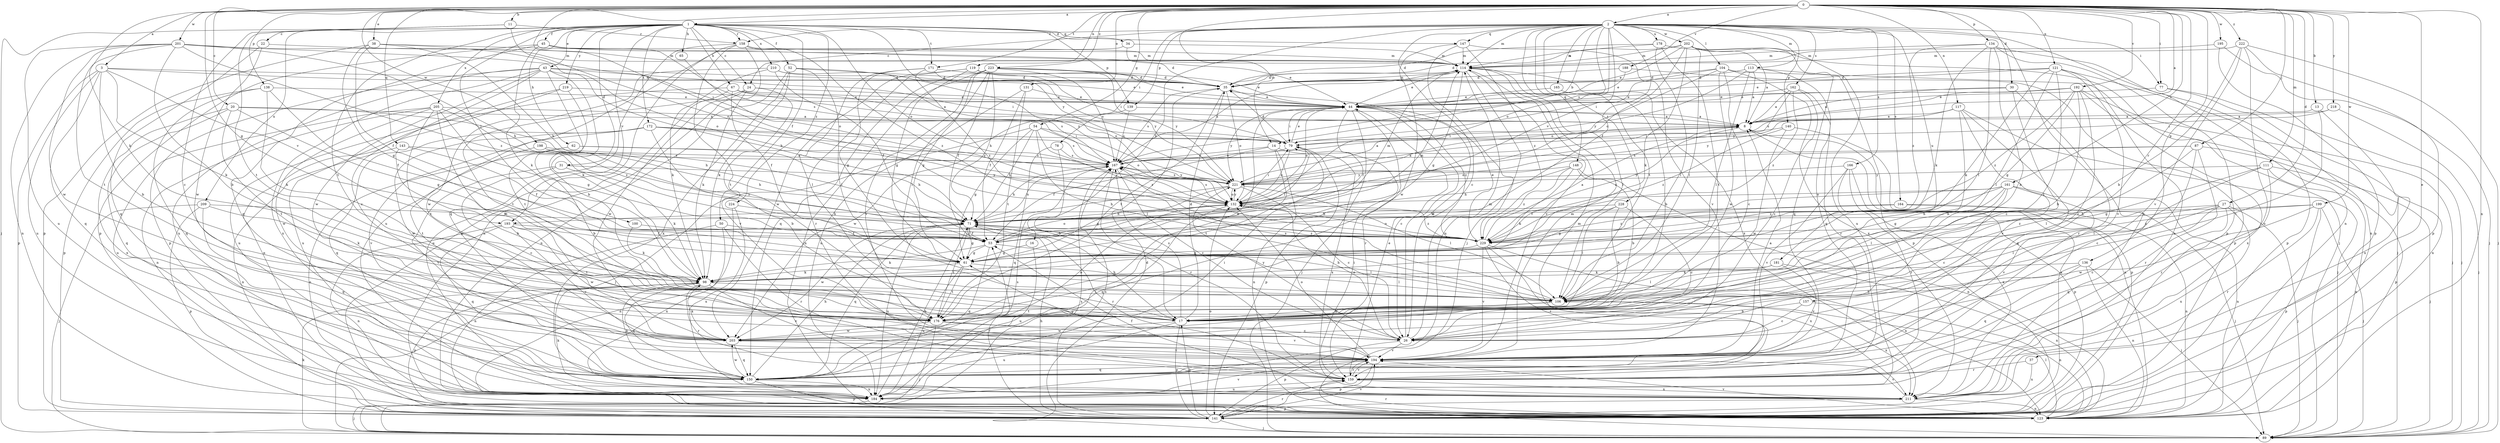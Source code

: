 strict digraph  {
0;
1;
2;
3;
8;
11;
13;
14;
16;
17;
20;
22;
24;
26;
27;
30;
31;
34;
35;
37;
38;
43;
44;
45;
50;
52;
53;
54;
61;
62;
65;
67;
71;
77;
78;
79;
87;
89;
98;
100;
104;
106;
111;
113;
114;
117;
119;
121;
123;
131;
132;
134;
136;
138;
139;
140;
141;
143;
147;
148;
150;
157;
158;
159;
161;
162;
164;
165;
166;
167;
171;
172;
176;
178;
181;
184;
188;
192;
193;
194;
195;
198;
199;
201;
202;
203;
205;
209;
210;
211;
218;
219;
221;
222;
223;
224;
228;
229;
0 -> 1  [label=a];
0 -> 2  [label=a];
0 -> 3  [label=a];
0 -> 8  [label=a];
0 -> 11  [label=b];
0 -> 13  [label=b];
0 -> 14  [label=b];
0 -> 20  [label=c];
0 -> 27  [label=d];
0 -> 30  [label=d];
0 -> 37  [label=e];
0 -> 38  [label=e];
0 -> 54  [label=g];
0 -> 61  [label=g];
0 -> 77  [label=i];
0 -> 87  [label=j];
0 -> 98  [label=k];
0 -> 111  [label=m];
0 -> 117  [label=n];
0 -> 119  [label=n];
0 -> 121  [label=n];
0 -> 123  [label=n];
0 -> 131  [label=o];
0 -> 132  [label=o];
0 -> 134  [label=p];
0 -> 136  [label=p];
0 -> 138  [label=p];
0 -> 143  [label=q];
0 -> 157  [label=r];
0 -> 161  [label=s];
0 -> 171  [label=t];
0 -> 188  [label=v];
0 -> 192  [label=v];
0 -> 195  [label=w];
0 -> 198  [label=w];
0 -> 199  [label=w];
0 -> 201  [label=w];
0 -> 218  [label=y];
0 -> 222  [label=z];
0 -> 223  [label=z];
1 -> 22  [label=c];
1 -> 24  [label=c];
1 -> 31  [label=d];
1 -> 34  [label=d];
1 -> 43  [label=e];
1 -> 45  [label=f];
1 -> 50  [label=f];
1 -> 52  [label=f];
1 -> 62  [label=h];
1 -> 65  [label=h];
1 -> 67  [label=h];
1 -> 89  [label=j];
1 -> 100  [label=l];
1 -> 132  [label=o];
1 -> 139  [label=p];
1 -> 147  [label=q];
1 -> 158  [label=r];
1 -> 171  [label=t];
1 -> 172  [label=t];
1 -> 176  [label=t];
1 -> 193  [label=v];
1 -> 205  [label=x];
1 -> 209  [label=x];
1 -> 210  [label=x];
1 -> 219  [label=y];
1 -> 221  [label=y];
1 -> 224  [label=z];
2 -> 14  [label=b];
2 -> 16  [label=b];
2 -> 24  [label=c];
2 -> 26  [label=c];
2 -> 53  [label=f];
2 -> 77  [label=i];
2 -> 78  [label=i];
2 -> 104  [label=l];
2 -> 113  [label=m];
2 -> 114  [label=m];
2 -> 123  [label=n];
2 -> 132  [label=o];
2 -> 139  [label=p];
2 -> 140  [label=p];
2 -> 147  [label=q];
2 -> 148  [label=q];
2 -> 158  [label=r];
2 -> 162  [label=s];
2 -> 164  [label=s];
2 -> 165  [label=s];
2 -> 166  [label=s];
2 -> 167  [label=s];
2 -> 176  [label=t];
2 -> 178  [label=u];
2 -> 181  [label=u];
2 -> 193  [label=v];
2 -> 202  [label=w];
2 -> 211  [label=x];
2 -> 228  [label=z];
3 -> 17  [label=b];
3 -> 35  [label=d];
3 -> 44  [label=e];
3 -> 98  [label=k];
3 -> 141  [label=p];
3 -> 150  [label=q];
3 -> 184  [label=u];
3 -> 193  [label=v];
8 -> 79  [label=i];
8 -> 123  [label=n];
8 -> 229  [label=z];
11 -> 26  [label=c];
11 -> 132  [label=o];
11 -> 158  [label=r];
11 -> 176  [label=t];
13 -> 8  [label=a];
13 -> 176  [label=t];
13 -> 211  [label=x];
14 -> 53  [label=f];
14 -> 123  [label=n];
14 -> 167  [label=s];
14 -> 176  [label=t];
14 -> 211  [label=x];
16 -> 61  [label=g];
16 -> 184  [label=u];
17 -> 35  [label=d];
17 -> 71  [label=h];
17 -> 141  [label=p];
17 -> 167  [label=s];
17 -> 184  [label=u];
17 -> 203  [label=w];
20 -> 8  [label=a];
20 -> 61  [label=g];
20 -> 71  [label=h];
20 -> 150  [label=q];
20 -> 176  [label=t];
20 -> 211  [label=x];
22 -> 114  [label=m];
22 -> 150  [label=q];
22 -> 203  [label=w];
24 -> 44  [label=e];
24 -> 98  [label=k];
24 -> 184  [label=u];
24 -> 194  [label=v];
24 -> 203  [label=w];
26 -> 35  [label=d];
26 -> 114  [label=m];
26 -> 132  [label=o];
26 -> 141  [label=p];
26 -> 194  [label=v];
26 -> 221  [label=y];
27 -> 26  [label=c];
27 -> 71  [label=h];
27 -> 89  [label=j];
27 -> 106  [label=l];
27 -> 150  [label=q];
27 -> 211  [label=x];
27 -> 229  [label=z];
30 -> 8  [label=a];
30 -> 26  [label=c];
30 -> 44  [label=e];
30 -> 159  [label=r];
31 -> 26  [label=c];
31 -> 98  [label=k];
31 -> 194  [label=v];
31 -> 221  [label=y];
34 -> 44  [label=e];
34 -> 114  [label=m];
34 -> 184  [label=u];
35 -> 44  [label=e];
35 -> 114  [label=m];
35 -> 132  [label=o];
35 -> 167  [label=s];
35 -> 176  [label=t];
37 -> 159  [label=r];
37 -> 211  [label=x];
38 -> 53  [label=f];
38 -> 61  [label=g];
38 -> 71  [label=h];
38 -> 114  [label=m];
38 -> 132  [label=o];
38 -> 141  [label=p];
43 -> 17  [label=b];
43 -> 26  [label=c];
43 -> 35  [label=d];
43 -> 71  [label=h];
43 -> 79  [label=i];
43 -> 98  [label=k];
43 -> 141  [label=p];
43 -> 184  [label=u];
43 -> 203  [label=w];
43 -> 211  [label=x];
44 -> 8  [label=a];
44 -> 26  [label=c];
44 -> 53  [label=f];
44 -> 79  [label=i];
44 -> 89  [label=j];
44 -> 132  [label=o];
44 -> 159  [label=r];
44 -> 221  [label=y];
44 -> 229  [label=z];
45 -> 35  [label=d];
45 -> 98  [label=k];
45 -> 114  [label=m];
45 -> 141  [label=p];
45 -> 150  [label=q];
45 -> 167  [label=s];
50 -> 123  [label=n];
50 -> 159  [label=r];
50 -> 211  [label=x];
50 -> 229  [label=z];
52 -> 35  [label=d];
52 -> 98  [label=k];
52 -> 106  [label=l];
52 -> 123  [label=n];
52 -> 132  [label=o];
52 -> 211  [label=x];
53 -> 61  [label=g];
53 -> 79  [label=i];
53 -> 98  [label=k];
53 -> 106  [label=l];
53 -> 114  [label=m];
53 -> 132  [label=o];
53 -> 150  [label=q];
54 -> 61  [label=g];
54 -> 71  [label=h];
54 -> 79  [label=i];
54 -> 89  [label=j];
54 -> 106  [label=l];
54 -> 132  [label=o];
54 -> 229  [label=z];
61 -> 98  [label=k];
61 -> 106  [label=l];
61 -> 176  [label=t];
61 -> 184  [label=u];
62 -> 17  [label=b];
62 -> 71  [label=h];
62 -> 123  [label=n];
62 -> 167  [label=s];
65 -> 132  [label=o];
67 -> 8  [label=a];
67 -> 44  [label=e];
67 -> 53  [label=f];
67 -> 167  [label=s];
67 -> 176  [label=t];
67 -> 184  [label=u];
71 -> 53  [label=f];
71 -> 61  [label=g];
71 -> 114  [label=m];
71 -> 150  [label=q];
71 -> 159  [label=r];
71 -> 167  [label=s];
71 -> 176  [label=t];
71 -> 184  [label=u];
71 -> 203  [label=w];
71 -> 229  [label=z];
77 -> 44  [label=e];
77 -> 89  [label=j];
77 -> 123  [label=n];
78 -> 17  [label=b];
78 -> 150  [label=q];
78 -> 167  [label=s];
79 -> 35  [label=d];
79 -> 44  [label=e];
79 -> 132  [label=o];
79 -> 141  [label=p];
79 -> 167  [label=s];
87 -> 26  [label=c];
87 -> 106  [label=l];
87 -> 132  [label=o];
87 -> 141  [label=p];
87 -> 159  [label=r];
87 -> 167  [label=s];
89 -> 35  [label=d];
89 -> 98  [label=k];
89 -> 167  [label=s];
98 -> 106  [label=l];
98 -> 141  [label=p];
98 -> 150  [label=q];
98 -> 159  [label=r];
98 -> 194  [label=v];
100 -> 53  [label=f];
100 -> 98  [label=k];
104 -> 26  [label=c];
104 -> 35  [label=d];
104 -> 79  [label=i];
104 -> 89  [label=j];
104 -> 132  [label=o];
104 -> 203  [label=w];
104 -> 211  [label=x];
106 -> 17  [label=b];
106 -> 71  [label=h];
106 -> 167  [label=s];
106 -> 176  [label=t];
106 -> 211  [label=x];
111 -> 61  [label=g];
111 -> 89  [label=j];
111 -> 106  [label=l];
111 -> 123  [label=n];
111 -> 159  [label=r];
111 -> 221  [label=y];
113 -> 8  [label=a];
113 -> 35  [label=d];
113 -> 106  [label=l];
113 -> 141  [label=p];
113 -> 150  [label=q];
113 -> 221  [label=y];
114 -> 35  [label=d];
114 -> 44  [label=e];
114 -> 61  [label=g];
114 -> 106  [label=l];
114 -> 167  [label=s];
114 -> 184  [label=u];
114 -> 194  [label=v];
114 -> 211  [label=x];
117 -> 8  [label=a];
117 -> 17  [label=b];
117 -> 89  [label=j];
117 -> 150  [label=q];
117 -> 194  [label=v];
117 -> 221  [label=y];
119 -> 35  [label=d];
119 -> 44  [label=e];
119 -> 61  [label=g];
119 -> 159  [label=r];
119 -> 203  [label=w];
119 -> 221  [label=y];
121 -> 35  [label=d];
121 -> 44  [label=e];
121 -> 98  [label=k];
121 -> 106  [label=l];
121 -> 141  [label=p];
121 -> 176  [label=t];
121 -> 194  [label=v];
121 -> 211  [label=x];
123 -> 106  [label=l];
123 -> 159  [label=r];
123 -> 194  [label=v];
131 -> 44  [label=e];
131 -> 53  [label=f];
131 -> 176  [label=t];
131 -> 184  [label=u];
132 -> 71  [label=h];
132 -> 79  [label=i];
132 -> 150  [label=q];
132 -> 167  [label=s];
132 -> 221  [label=y];
132 -> 229  [label=z];
134 -> 17  [label=b];
134 -> 98  [label=k];
134 -> 106  [label=l];
134 -> 114  [label=m];
134 -> 123  [label=n];
134 -> 141  [label=p];
134 -> 229  [label=z];
136 -> 17  [label=b];
136 -> 89  [label=j];
136 -> 98  [label=k];
136 -> 123  [label=n];
136 -> 150  [label=q];
138 -> 44  [label=e];
138 -> 53  [label=f];
138 -> 98  [label=k];
138 -> 141  [label=p];
138 -> 150  [label=q];
139 -> 8  [label=a];
139 -> 167  [label=s];
139 -> 203  [label=w];
140 -> 79  [label=i];
140 -> 141  [label=p];
140 -> 203  [label=w];
140 -> 229  [label=z];
141 -> 8  [label=a];
141 -> 17  [label=b];
141 -> 53  [label=f];
141 -> 71  [label=h];
141 -> 89  [label=j];
141 -> 132  [label=o];
141 -> 159  [label=r];
141 -> 167  [label=s];
141 -> 194  [label=v];
143 -> 17  [label=b];
143 -> 53  [label=f];
143 -> 123  [label=n];
143 -> 167  [label=s];
147 -> 89  [label=j];
147 -> 114  [label=m];
147 -> 194  [label=v];
147 -> 203  [label=w];
147 -> 229  [label=z];
148 -> 17  [label=b];
148 -> 71  [label=h];
148 -> 98  [label=k];
148 -> 123  [label=n];
148 -> 221  [label=y];
148 -> 229  [label=z];
150 -> 71  [label=h];
150 -> 79  [label=i];
150 -> 98  [label=k];
150 -> 141  [label=p];
150 -> 184  [label=u];
150 -> 203  [label=w];
157 -> 17  [label=b];
157 -> 26  [label=c];
157 -> 123  [label=n];
158 -> 114  [label=m];
158 -> 123  [label=n];
158 -> 141  [label=p];
158 -> 150  [label=q];
158 -> 176  [label=t];
158 -> 229  [label=z];
159 -> 44  [label=e];
159 -> 79  [label=i];
159 -> 114  [label=m];
159 -> 184  [label=u];
159 -> 194  [label=v];
159 -> 211  [label=x];
161 -> 26  [label=c];
161 -> 53  [label=f];
161 -> 61  [label=g];
161 -> 106  [label=l];
161 -> 123  [label=n];
161 -> 132  [label=o];
161 -> 194  [label=v];
161 -> 229  [label=z];
162 -> 8  [label=a];
162 -> 26  [label=c];
162 -> 44  [label=e];
162 -> 159  [label=r];
162 -> 221  [label=y];
162 -> 229  [label=z];
164 -> 71  [label=h];
164 -> 89  [label=j];
164 -> 123  [label=n];
164 -> 229  [label=z];
165 -> 17  [label=b];
165 -> 44  [label=e];
166 -> 141  [label=p];
166 -> 159  [label=r];
166 -> 194  [label=v];
166 -> 211  [label=x];
166 -> 221  [label=y];
167 -> 8  [label=a];
167 -> 26  [label=c];
167 -> 71  [label=h];
167 -> 159  [label=r];
167 -> 221  [label=y];
171 -> 35  [label=d];
171 -> 61  [label=g];
171 -> 106  [label=l];
171 -> 221  [label=y];
171 -> 229  [label=z];
172 -> 17  [label=b];
172 -> 79  [label=i];
172 -> 150  [label=q];
172 -> 167  [label=s];
172 -> 194  [label=v];
172 -> 203  [label=w];
172 -> 221  [label=y];
176 -> 26  [label=c];
176 -> 44  [label=e];
176 -> 89  [label=j];
176 -> 194  [label=v];
176 -> 203  [label=w];
178 -> 35  [label=d];
178 -> 89  [label=j];
178 -> 106  [label=l];
178 -> 114  [label=m];
178 -> 176  [label=t];
181 -> 98  [label=k];
181 -> 106  [label=l];
181 -> 123  [label=n];
181 -> 194  [label=v];
184 -> 71  [label=h];
184 -> 89  [label=j];
184 -> 98  [label=k];
184 -> 167  [label=s];
184 -> 194  [label=v];
188 -> 35  [label=d];
188 -> 44  [label=e];
188 -> 141  [label=p];
192 -> 17  [label=b];
192 -> 26  [label=c];
192 -> 44  [label=e];
192 -> 61  [label=g];
192 -> 89  [label=j];
192 -> 167  [label=s];
192 -> 211  [label=x];
192 -> 229  [label=z];
193 -> 53  [label=f];
193 -> 123  [label=n];
193 -> 150  [label=q];
193 -> 176  [label=t];
193 -> 194  [label=v];
193 -> 203  [label=w];
194 -> 8  [label=a];
194 -> 61  [label=g];
194 -> 114  [label=m];
194 -> 132  [label=o];
194 -> 141  [label=p];
194 -> 150  [label=q];
194 -> 159  [label=r];
195 -> 89  [label=j];
195 -> 114  [label=m];
195 -> 141  [label=p];
198 -> 71  [label=h];
198 -> 167  [label=s];
198 -> 176  [label=t];
198 -> 229  [label=z];
199 -> 71  [label=h];
199 -> 89  [label=j];
199 -> 141  [label=p];
199 -> 159  [label=r];
199 -> 203  [label=w];
199 -> 229  [label=z];
201 -> 17  [label=b];
201 -> 71  [label=h];
201 -> 79  [label=i];
201 -> 114  [label=m];
201 -> 123  [label=n];
201 -> 176  [label=t];
201 -> 184  [label=u];
201 -> 203  [label=w];
201 -> 229  [label=z];
202 -> 8  [label=a];
202 -> 35  [label=d];
202 -> 44  [label=e];
202 -> 98  [label=k];
202 -> 106  [label=l];
202 -> 114  [label=m];
202 -> 132  [label=o];
202 -> 150  [label=q];
202 -> 184  [label=u];
203 -> 98  [label=k];
203 -> 132  [label=o];
203 -> 150  [label=q];
203 -> 194  [label=v];
205 -> 8  [label=a];
205 -> 17  [label=b];
205 -> 61  [label=g];
205 -> 123  [label=n];
205 -> 176  [label=t];
205 -> 184  [label=u];
205 -> 203  [label=w];
205 -> 229  [label=z];
209 -> 71  [label=h];
209 -> 89  [label=j];
209 -> 98  [label=k];
209 -> 141  [label=p];
209 -> 150  [label=q];
210 -> 35  [label=d];
210 -> 53  [label=f];
210 -> 98  [label=k];
210 -> 203  [label=w];
210 -> 221  [label=y];
211 -> 53  [label=f];
211 -> 123  [label=n];
211 -> 141  [label=p];
211 -> 194  [label=v];
218 -> 8  [label=a];
218 -> 79  [label=i];
218 -> 89  [label=j];
219 -> 44  [label=e];
219 -> 123  [label=n];
219 -> 176  [label=t];
219 -> 184  [label=u];
221 -> 8  [label=a];
221 -> 26  [label=c];
221 -> 61  [label=g];
221 -> 71  [label=h];
221 -> 106  [label=l];
221 -> 132  [label=o];
221 -> 167  [label=s];
222 -> 17  [label=b];
222 -> 89  [label=j];
222 -> 114  [label=m];
222 -> 141  [label=p];
222 -> 184  [label=u];
222 -> 194  [label=v];
223 -> 35  [label=d];
223 -> 44  [label=e];
223 -> 53  [label=f];
223 -> 61  [label=g];
223 -> 71  [label=h];
223 -> 79  [label=i];
223 -> 106  [label=l];
223 -> 123  [label=n];
223 -> 150  [label=q];
223 -> 167  [label=s];
223 -> 194  [label=v];
224 -> 71  [label=h];
224 -> 123  [label=n];
224 -> 211  [label=x];
228 -> 17  [label=b];
228 -> 26  [label=c];
228 -> 61  [label=g];
228 -> 71  [label=h];
228 -> 106  [label=l];
229 -> 8  [label=a];
229 -> 44  [label=e];
229 -> 61  [label=g];
229 -> 123  [label=n];
229 -> 132  [label=o];
229 -> 159  [label=r];
229 -> 194  [label=v];
229 -> 211  [label=x];
}
